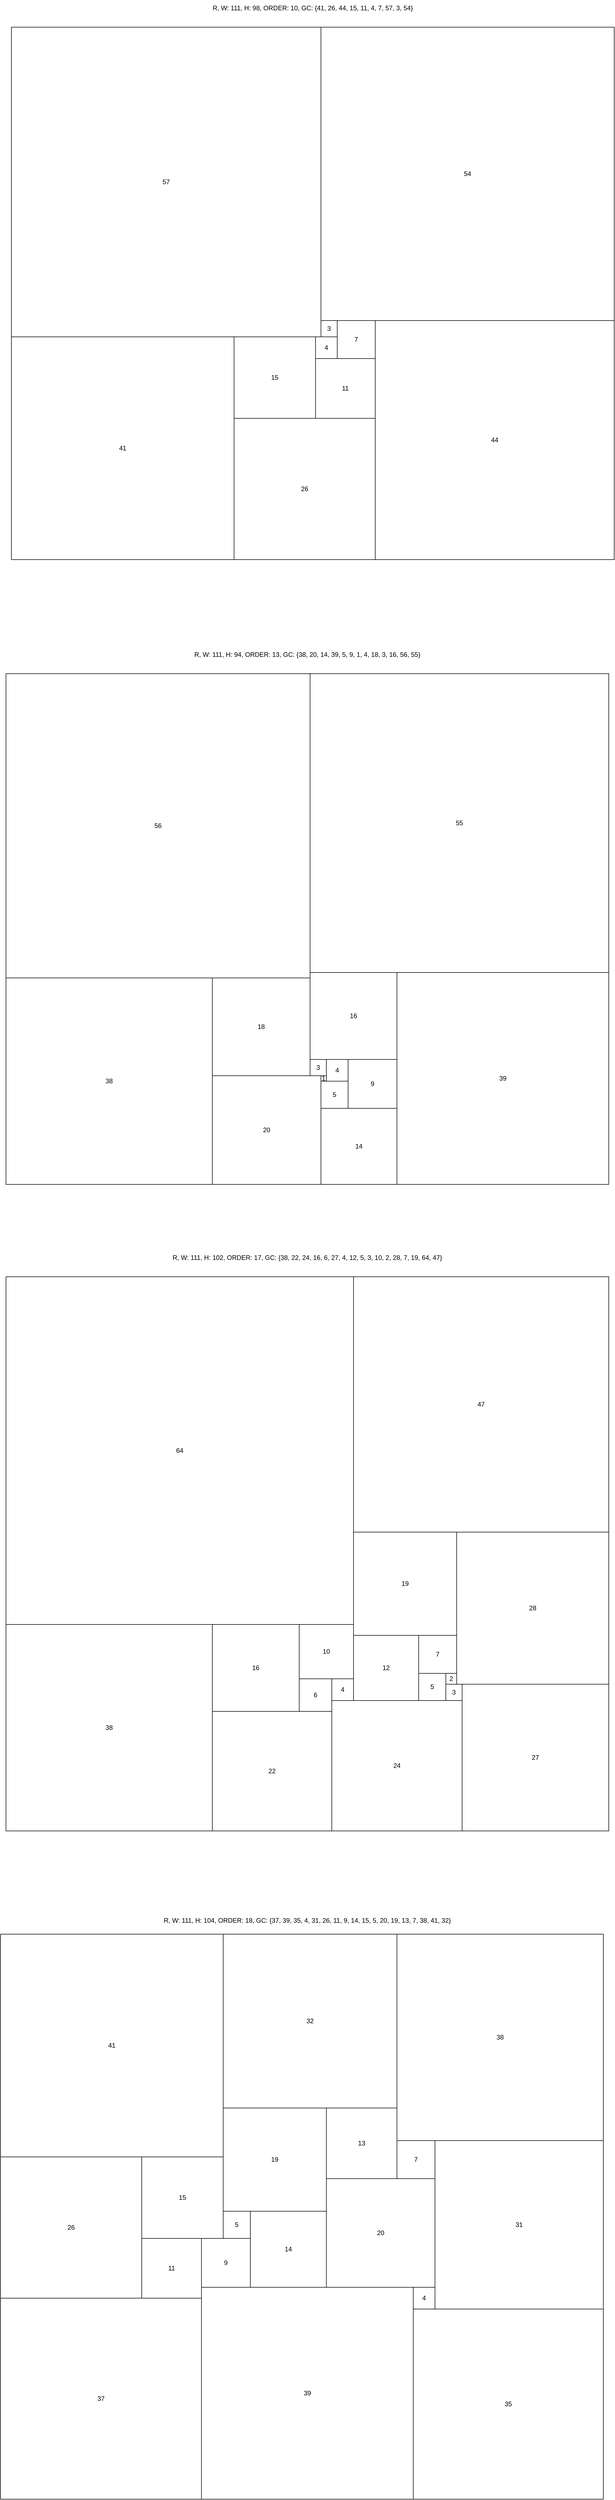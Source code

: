 <mxfile version="21.2.1" type="device">
  <diagram name="Page-1" id="H1nZVYqxkzLZFgEqRADx">
    <mxGraphModel dx="2112" dy="4280" grid="1" gridSize="10" guides="1" tooltips="1" connect="1" arrows="1" fold="1" page="1" pageScale="1" pageWidth="850" pageHeight="1100" math="0" shadow="0">
      <root>
        <mxCell id="0" />
        <mxCell id="1" parent="0" />
        <mxCell id="AsBp8XiL8Dx4Y6rQVwFH-389" value="R, W: 111, H: 98, ORDER: 10, GC: {41, 26, 44, 15, 11, 4, 7, 57, 3, 54} " style="text;html=1;strokeColor=none;fillColor=none;align=center;verticalAlign=middle;whiteSpace=wrap;rounded=0;flipV=1;" parent="1" vertex="1">
          <mxGeometry x="50" width="1110" height="30" as="geometry" />
        </mxCell>
        <mxCell id="AsBp8XiL8Dx4Y6rQVwFH-2293" value="R, W: 111, H: 94, ORDER: 13, GC: {38, 20, 14, 39, 5, 9, 1, 4, 18, 3, 16, 56, 55} " style="text;html=1;strokeColor=none;fillColor=none;align=center;verticalAlign=middle;whiteSpace=wrap;rounded=0;flipV=1;" parent="1" vertex="1">
          <mxGeometry x="40" y="1190" width="1110" height="30" as="geometry" />
        </mxCell>
        <mxCell id="AsBp8XiL8Dx4Y6rQVwFH-5735" value="R, W: 111, H: 102, ORDER: 17, GC: {38, 22, 24, 16, 6, 27, 4, 12, 5, 3, 10, 2, 28, 7, 19, 64, 47} " style="text;html=1;strokeColor=none;fillColor=none;align=center;verticalAlign=middle;whiteSpace=wrap;rounded=0;flipV=1;" parent="1" vertex="1">
          <mxGeometry x="40" y="2300" width="1110" height="30" as="geometry" />
        </mxCell>
        <mxCell id="AsBp8XiL8Dx4Y6rQVwFH-7344" value="R, W: 111, H: 104, ORDER: 18, GC: {37, 39, 35, 4, 31, 26, 11, 9, 14, 15, 5, 20, 19, 13, 7, 38, 41, 32} " style="text;html=1;strokeColor=none;fillColor=none;align=center;verticalAlign=middle;whiteSpace=wrap;rounded=0;flipV=1;" parent="1" vertex="1">
          <mxGeometry x="40" y="3520" width="1110" height="30" as="geometry" />
        </mxCell>
        <mxCell id="yxIRlB4otUCOZGNhbC-s-1" value="" style="group;flipH=1;flipV=1;" vertex="1" connectable="0" parent="1">
          <mxGeometry x="30" y="3560" width="1110" height="1040" as="geometry" />
        </mxCell>
        <mxCell id="761dnnyQ54j-Cl0NHfQN-7326" value="35" style="rounded=0;whiteSpace=wrap;html=1;" parent="yxIRlB4otUCOZGNhbC-s-1" vertex="1">
          <mxGeometry x="760" y="690" width="350" height="350" as="geometry" />
        </mxCell>
        <mxCell id="761dnnyQ54j-Cl0NHfQN-7327" value="39" style="rounded=0;whiteSpace=wrap;html=1;" parent="yxIRlB4otUCOZGNhbC-s-1" vertex="1">
          <mxGeometry x="370" y="650" width="390" height="390" as="geometry" />
        </mxCell>
        <mxCell id="761dnnyQ54j-Cl0NHfQN-7328" value="31" style="rounded=0;whiteSpace=wrap;html=1;" parent="yxIRlB4otUCOZGNhbC-s-1" vertex="1">
          <mxGeometry x="800" y="380" width="310" height="310" as="geometry" />
        </mxCell>
        <mxCell id="761dnnyQ54j-Cl0NHfQN-7329" value="4" style="rounded=0;whiteSpace=wrap;html=1;" parent="yxIRlB4otUCOZGNhbC-s-1" vertex="1">
          <mxGeometry x="760" y="650" width="40" height="40" as="geometry" />
        </mxCell>
        <mxCell id="761dnnyQ54j-Cl0NHfQN-7330" value="37" style="rounded=0;whiteSpace=wrap;html=1;" parent="yxIRlB4otUCOZGNhbC-s-1" vertex="1">
          <mxGeometry y="670" width="370" height="370" as="geometry" />
        </mxCell>
        <mxCell id="761dnnyQ54j-Cl0NHfQN-7331" value="11" style="rounded=0;whiteSpace=wrap;html=1;" parent="yxIRlB4otUCOZGNhbC-s-1" vertex="1">
          <mxGeometry x="260" y="560" width="110" height="110" as="geometry" />
        </mxCell>
        <mxCell id="761dnnyQ54j-Cl0NHfQN-7332" value="26" style="rounded=0;whiteSpace=wrap;html=1;" parent="yxIRlB4otUCOZGNhbC-s-1" vertex="1">
          <mxGeometry y="410" width="260" height="260" as="geometry" />
        </mxCell>
        <mxCell id="761dnnyQ54j-Cl0NHfQN-7333" value="20" style="rounded=0;whiteSpace=wrap;html=1;" parent="yxIRlB4otUCOZGNhbC-s-1" vertex="1">
          <mxGeometry x="600" y="450" width="200" height="200" as="geometry" />
        </mxCell>
        <mxCell id="761dnnyQ54j-Cl0NHfQN-7334" value="14" style="rounded=0;whiteSpace=wrap;html=1;" parent="yxIRlB4otUCOZGNhbC-s-1" vertex="1">
          <mxGeometry x="460" y="510" width="140" height="140" as="geometry" />
        </mxCell>
        <mxCell id="761dnnyQ54j-Cl0NHfQN-7335" value="9" style="rounded=0;whiteSpace=wrap;html=1;" parent="yxIRlB4otUCOZGNhbC-s-1" vertex="1">
          <mxGeometry x="370" y="560" width="90" height="90" as="geometry" />
        </mxCell>
        <mxCell id="761dnnyQ54j-Cl0NHfQN-7336" value="5" style="rounded=0;whiteSpace=wrap;html=1;" parent="yxIRlB4otUCOZGNhbC-s-1" vertex="1">
          <mxGeometry x="410" y="510" width="50" height="50" as="geometry" />
        </mxCell>
        <mxCell id="761dnnyQ54j-Cl0NHfQN-7337" value="15" style="rounded=0;whiteSpace=wrap;html=1;" parent="yxIRlB4otUCOZGNhbC-s-1" vertex="1">
          <mxGeometry x="260" y="410" width="150" height="150" as="geometry" />
        </mxCell>
        <mxCell id="761dnnyQ54j-Cl0NHfQN-7338" value="19" style="rounded=0;whiteSpace=wrap;html=1;" parent="yxIRlB4otUCOZGNhbC-s-1" vertex="1">
          <mxGeometry x="410" y="320" width="190" height="190" as="geometry" />
        </mxCell>
        <mxCell id="761dnnyQ54j-Cl0NHfQN-7339" value="7" style="rounded=0;whiteSpace=wrap;html=1;" parent="yxIRlB4otUCOZGNhbC-s-1" vertex="1">
          <mxGeometry x="730" y="380" width="70" height="70" as="geometry" />
        </mxCell>
        <mxCell id="761dnnyQ54j-Cl0NHfQN-7340" value="13" style="rounded=0;whiteSpace=wrap;html=1;" parent="yxIRlB4otUCOZGNhbC-s-1" vertex="1">
          <mxGeometry x="600" y="320" width="130" height="130" as="geometry" />
        </mxCell>
        <mxCell id="761dnnyQ54j-Cl0NHfQN-7341" value="38" style="rounded=0;whiteSpace=wrap;html=1;" parent="yxIRlB4otUCOZGNhbC-s-1" vertex="1">
          <mxGeometry x="730" width="380" height="380" as="geometry" />
        </mxCell>
        <mxCell id="761dnnyQ54j-Cl0NHfQN-7342" value="41" style="rounded=0;whiteSpace=wrap;html=1;" parent="yxIRlB4otUCOZGNhbC-s-1" vertex="1">
          <mxGeometry width="410" height="410" as="geometry" />
        </mxCell>
        <mxCell id="761dnnyQ54j-Cl0NHfQN-7343" value="32" style="rounded=0;whiteSpace=wrap;html=1;" parent="yxIRlB4otUCOZGNhbC-s-1" vertex="1">
          <mxGeometry x="410" width="320" height="320" as="geometry" />
        </mxCell>
        <mxCell id="yxIRlB4otUCOZGNhbC-s-2" value="" style="group;flipV=1;" vertex="1" connectable="0" parent="1">
          <mxGeometry x="50" y="50" width="1110" height="980" as="geometry" />
        </mxCell>
        <mxCell id="761dnnyQ54j-Cl0NHfQN-390" value="41" style="rounded=0;whiteSpace=wrap;html=1;" parent="yxIRlB4otUCOZGNhbC-s-2" vertex="1">
          <mxGeometry y="570" width="410" height="410" as="geometry" />
        </mxCell>
        <mxCell id="761dnnyQ54j-Cl0NHfQN-391" value="26" style="rounded=0;whiteSpace=wrap;html=1;" parent="yxIRlB4otUCOZGNhbC-s-2" vertex="1">
          <mxGeometry x="410" y="720" width="260" height="260" as="geometry" />
        </mxCell>
        <mxCell id="761dnnyQ54j-Cl0NHfQN-392" value="44" style="rounded=0;whiteSpace=wrap;html=1;" parent="yxIRlB4otUCOZGNhbC-s-2" vertex="1">
          <mxGeometry x="670" y="540" width="440" height="440" as="geometry" />
        </mxCell>
        <mxCell id="761dnnyQ54j-Cl0NHfQN-393" value="15" style="rounded=0;whiteSpace=wrap;html=1;" parent="yxIRlB4otUCOZGNhbC-s-2" vertex="1">
          <mxGeometry x="410" y="570" width="150" height="150" as="geometry" />
        </mxCell>
        <mxCell id="761dnnyQ54j-Cl0NHfQN-394" value="11" style="rounded=0;whiteSpace=wrap;html=1;" parent="yxIRlB4otUCOZGNhbC-s-2" vertex="1">
          <mxGeometry x="560" y="610" width="110" height="110" as="geometry" />
        </mxCell>
        <mxCell id="761dnnyQ54j-Cl0NHfQN-395" value="4" style="rounded=0;whiteSpace=wrap;html=1;" parent="yxIRlB4otUCOZGNhbC-s-2" vertex="1">
          <mxGeometry x="560" y="570" width="40" height="40" as="geometry" />
        </mxCell>
        <mxCell id="761dnnyQ54j-Cl0NHfQN-396" value="7" style="rounded=0;whiteSpace=wrap;html=1;" parent="yxIRlB4otUCOZGNhbC-s-2" vertex="1">
          <mxGeometry x="600" y="540" width="70" height="70" as="geometry" />
        </mxCell>
        <mxCell id="761dnnyQ54j-Cl0NHfQN-397" value="57" style="rounded=0;whiteSpace=wrap;html=1;" parent="yxIRlB4otUCOZGNhbC-s-2" vertex="1">
          <mxGeometry width="570" height="570" as="geometry" />
        </mxCell>
        <mxCell id="761dnnyQ54j-Cl0NHfQN-398" value="3" style="rounded=0;whiteSpace=wrap;html=1;" parent="yxIRlB4otUCOZGNhbC-s-2" vertex="1">
          <mxGeometry x="570" y="540" width="30" height="30" as="geometry" />
        </mxCell>
        <mxCell id="761dnnyQ54j-Cl0NHfQN-399" value="54" style="rounded=0;whiteSpace=wrap;html=1;" parent="yxIRlB4otUCOZGNhbC-s-2" vertex="1">
          <mxGeometry x="570" width="540" height="540" as="geometry" />
        </mxCell>
        <mxCell id="yxIRlB4otUCOZGNhbC-s-3" value="" style="group;flipV=1;" vertex="1" connectable="0" parent="1">
          <mxGeometry x="40" y="1240" width="1110" height="940" as="geometry" />
        </mxCell>
        <mxCell id="761dnnyQ54j-Cl0NHfQN-2294" value="38" style="rounded=0;whiteSpace=wrap;html=1;" parent="yxIRlB4otUCOZGNhbC-s-3" vertex="1">
          <mxGeometry y="560" width="380" height="380" as="geometry" />
        </mxCell>
        <mxCell id="761dnnyQ54j-Cl0NHfQN-2295" value="20" style="rounded=0;whiteSpace=wrap;html=1;" parent="yxIRlB4otUCOZGNhbC-s-3" vertex="1">
          <mxGeometry x="380" y="740" width="200" height="200" as="geometry" />
        </mxCell>
        <mxCell id="761dnnyQ54j-Cl0NHfQN-2296" value="14" style="rounded=0;whiteSpace=wrap;html=1;" parent="yxIRlB4otUCOZGNhbC-s-3" vertex="1">
          <mxGeometry x="580" y="800" width="140" height="140" as="geometry" />
        </mxCell>
        <mxCell id="761dnnyQ54j-Cl0NHfQN-2297" value="39" style="rounded=0;whiteSpace=wrap;html=1;" parent="yxIRlB4otUCOZGNhbC-s-3" vertex="1">
          <mxGeometry x="720" y="550" width="390" height="390" as="geometry" />
        </mxCell>
        <mxCell id="761dnnyQ54j-Cl0NHfQN-2298" value="5" style="rounded=0;whiteSpace=wrap;html=1;" parent="yxIRlB4otUCOZGNhbC-s-3" vertex="1">
          <mxGeometry x="580" y="750" width="50" height="50" as="geometry" />
        </mxCell>
        <mxCell id="761dnnyQ54j-Cl0NHfQN-2299" value="9" style="rounded=0;whiteSpace=wrap;html=1;" parent="yxIRlB4otUCOZGNhbC-s-3" vertex="1">
          <mxGeometry x="630" y="710" width="90" height="90" as="geometry" />
        </mxCell>
        <mxCell id="761dnnyQ54j-Cl0NHfQN-2300" value="1" style="rounded=0;whiteSpace=wrap;html=1;" parent="yxIRlB4otUCOZGNhbC-s-3" vertex="1">
          <mxGeometry x="580" y="740" width="10" height="10" as="geometry" />
        </mxCell>
        <mxCell id="761dnnyQ54j-Cl0NHfQN-2301" value="4" style="rounded=0;whiteSpace=wrap;html=1;" parent="yxIRlB4otUCOZGNhbC-s-3" vertex="1">
          <mxGeometry x="590" y="710" width="40" height="40" as="geometry" />
        </mxCell>
        <mxCell id="761dnnyQ54j-Cl0NHfQN-2302" value="18" style="rounded=0;whiteSpace=wrap;html=1;" parent="yxIRlB4otUCOZGNhbC-s-3" vertex="1">
          <mxGeometry x="380" y="560" width="180" height="180" as="geometry" />
        </mxCell>
        <mxCell id="761dnnyQ54j-Cl0NHfQN-2303" value="3" style="rounded=0;whiteSpace=wrap;html=1;" parent="yxIRlB4otUCOZGNhbC-s-3" vertex="1">
          <mxGeometry x="560" y="710" width="30" height="30" as="geometry" />
        </mxCell>
        <mxCell id="761dnnyQ54j-Cl0NHfQN-2304" value="16" style="rounded=0;whiteSpace=wrap;html=1;" parent="yxIRlB4otUCOZGNhbC-s-3" vertex="1">
          <mxGeometry x="560" y="550" width="160" height="160" as="geometry" />
        </mxCell>
        <mxCell id="761dnnyQ54j-Cl0NHfQN-2305" value="56" style="rounded=0;whiteSpace=wrap;html=1;" parent="yxIRlB4otUCOZGNhbC-s-3" vertex="1">
          <mxGeometry width="560" height="560" as="geometry" />
        </mxCell>
        <mxCell id="761dnnyQ54j-Cl0NHfQN-2306" value="55" style="rounded=0;whiteSpace=wrap;html=1;" parent="yxIRlB4otUCOZGNhbC-s-3" vertex="1">
          <mxGeometry x="560" width="550" height="550" as="geometry" />
        </mxCell>
        <mxCell id="yxIRlB4otUCOZGNhbC-s-4" value="" style="group;flipV=1;" vertex="1" connectable="0" parent="1">
          <mxGeometry x="40" y="2350" width="1110" height="1020" as="geometry" />
        </mxCell>
        <mxCell id="761dnnyQ54j-Cl0NHfQN-5736" value="38" style="rounded=0;whiteSpace=wrap;html=1;" parent="yxIRlB4otUCOZGNhbC-s-4" vertex="1">
          <mxGeometry y="640" width="380" height="380" as="geometry" />
        </mxCell>
        <mxCell id="761dnnyQ54j-Cl0NHfQN-5737" value="22" style="rounded=0;whiteSpace=wrap;html=1;" parent="yxIRlB4otUCOZGNhbC-s-4" vertex="1">
          <mxGeometry x="380" y="800" width="220" height="220" as="geometry" />
        </mxCell>
        <mxCell id="761dnnyQ54j-Cl0NHfQN-5738" value="24" style="rounded=0;whiteSpace=wrap;html=1;" parent="yxIRlB4otUCOZGNhbC-s-4" vertex="1">
          <mxGeometry x="600" y="780" width="240" height="240" as="geometry" />
        </mxCell>
        <mxCell id="761dnnyQ54j-Cl0NHfQN-5739" value="16" style="rounded=0;whiteSpace=wrap;html=1;" parent="yxIRlB4otUCOZGNhbC-s-4" vertex="1">
          <mxGeometry x="380" y="640" width="160" height="160" as="geometry" />
        </mxCell>
        <mxCell id="761dnnyQ54j-Cl0NHfQN-5740" value="6" style="rounded=0;whiteSpace=wrap;html=1;" parent="yxIRlB4otUCOZGNhbC-s-4" vertex="1">
          <mxGeometry x="540" y="740" width="60" height="60" as="geometry" />
        </mxCell>
        <mxCell id="761dnnyQ54j-Cl0NHfQN-5741" value="27" style="rounded=0;whiteSpace=wrap;html=1;" parent="yxIRlB4otUCOZGNhbC-s-4" vertex="1">
          <mxGeometry x="840" y="750" width="270" height="270" as="geometry" />
        </mxCell>
        <mxCell id="761dnnyQ54j-Cl0NHfQN-5742" value="4" style="rounded=0;whiteSpace=wrap;html=1;" parent="yxIRlB4otUCOZGNhbC-s-4" vertex="1">
          <mxGeometry x="600" y="740" width="40" height="40" as="geometry" />
        </mxCell>
        <mxCell id="761dnnyQ54j-Cl0NHfQN-5743" value="12" style="rounded=0;whiteSpace=wrap;html=1;" parent="yxIRlB4otUCOZGNhbC-s-4" vertex="1">
          <mxGeometry x="640" y="660" width="120" height="120" as="geometry" />
        </mxCell>
        <mxCell id="761dnnyQ54j-Cl0NHfQN-5744" value="5" style="rounded=0;whiteSpace=wrap;html=1;" parent="yxIRlB4otUCOZGNhbC-s-4" vertex="1">
          <mxGeometry x="760" y="730" width="50" height="50" as="geometry" />
        </mxCell>
        <mxCell id="761dnnyQ54j-Cl0NHfQN-5745" value="3" style="rounded=0;whiteSpace=wrap;html=1;" parent="yxIRlB4otUCOZGNhbC-s-4" vertex="1">
          <mxGeometry x="810" y="750" width="30" height="30" as="geometry" />
        </mxCell>
        <mxCell id="761dnnyQ54j-Cl0NHfQN-5746" value="10" style="rounded=0;whiteSpace=wrap;html=1;" parent="yxIRlB4otUCOZGNhbC-s-4" vertex="1">
          <mxGeometry x="540" y="640" width="100" height="100" as="geometry" />
        </mxCell>
        <mxCell id="761dnnyQ54j-Cl0NHfQN-5747" value="2" style="rounded=0;whiteSpace=wrap;html=1;" parent="yxIRlB4otUCOZGNhbC-s-4" vertex="1">
          <mxGeometry x="810" y="730" width="20" height="20" as="geometry" />
        </mxCell>
        <mxCell id="761dnnyQ54j-Cl0NHfQN-5748" value="28" style="rounded=0;whiteSpace=wrap;html=1;" parent="yxIRlB4otUCOZGNhbC-s-4" vertex="1">
          <mxGeometry x="830" y="470" width="280" height="280" as="geometry" />
        </mxCell>
        <mxCell id="761dnnyQ54j-Cl0NHfQN-5749" value="7" style="rounded=0;whiteSpace=wrap;html=1;" parent="yxIRlB4otUCOZGNhbC-s-4" vertex="1">
          <mxGeometry x="760" y="660" width="70" height="70" as="geometry" />
        </mxCell>
        <mxCell id="761dnnyQ54j-Cl0NHfQN-5750" value="19" style="rounded=0;whiteSpace=wrap;html=1;" parent="yxIRlB4otUCOZGNhbC-s-4" vertex="1">
          <mxGeometry x="640" y="470" width="190" height="190" as="geometry" />
        </mxCell>
        <mxCell id="761dnnyQ54j-Cl0NHfQN-5751" value="64" style="rounded=0;whiteSpace=wrap;html=1;" parent="yxIRlB4otUCOZGNhbC-s-4" vertex="1">
          <mxGeometry width="640" height="640" as="geometry" />
        </mxCell>
        <mxCell id="761dnnyQ54j-Cl0NHfQN-5752" value="47" style="rounded=0;whiteSpace=wrap;html=1;" parent="yxIRlB4otUCOZGNhbC-s-4" vertex="1">
          <mxGeometry x="640" width="470" height="470" as="geometry" />
        </mxCell>
      </root>
    </mxGraphModel>
  </diagram>
</mxfile>
